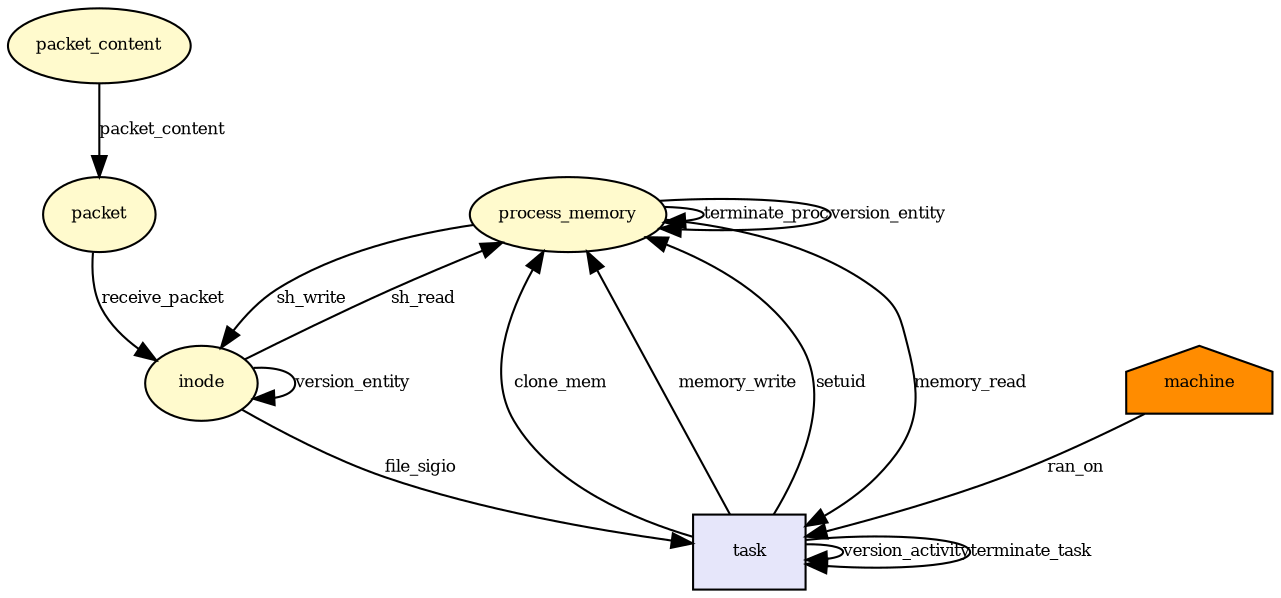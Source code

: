 digraph RGL__DirectedAdjacencyGraph {process_memory[fontsize = 8,label = process_memory,shape = ellipse, fillcolor="#fffacd", style = filled]

process_memory -> process_memory[fontsize = 8,label = terminate_proc]

task[fontsize = 8,label = task,shape = rectangle, fillcolor="#e6e6fa", style = filled]

process_memory -> task[fontsize = 8,label = memory_read]

task -> process_memory[fontsize = 8,label = clone_mem]

task -> task[fontsize = 8,label = version_activity]

process_memory -> process_memory[fontsize = 8,label = version_entity]

inode[fontsize = 8,label = inode,shape = ellipse, fillcolor="#fffacd", style = filled]

inode -> process_memory[fontsize = 8,label = sh_read]

inode -> task[fontsize = 8,label = file_sigio]

task -> process_memory[fontsize = 8,label = memory_write]

process_memory -> inode[fontsize = 8,label = sh_write]

inode -> inode[fontsize = 8,label = version_entity]

packet_content[fontsize = 8,label = packet_content,shape = ellipse, fillcolor="#fffacd", style = filled]

packet[fontsize = 8,label = packet,shape = ellipse, fillcolor="#fffacd", style = filled]

packet_content -> packet[fontsize = 8,label = packet_content]

packet -> inode[fontsize = 8,label = receive_packet]

machine[fontsize = 8,label = machine,shape = house, fillcolor="#ff8c00", style = filled]

machine -> task[fontsize = 8,label = ran_on]

task -> process_memory[fontsize = 8,label = setuid]

task -> task[fontsize = 8,label = terminate_task]

}